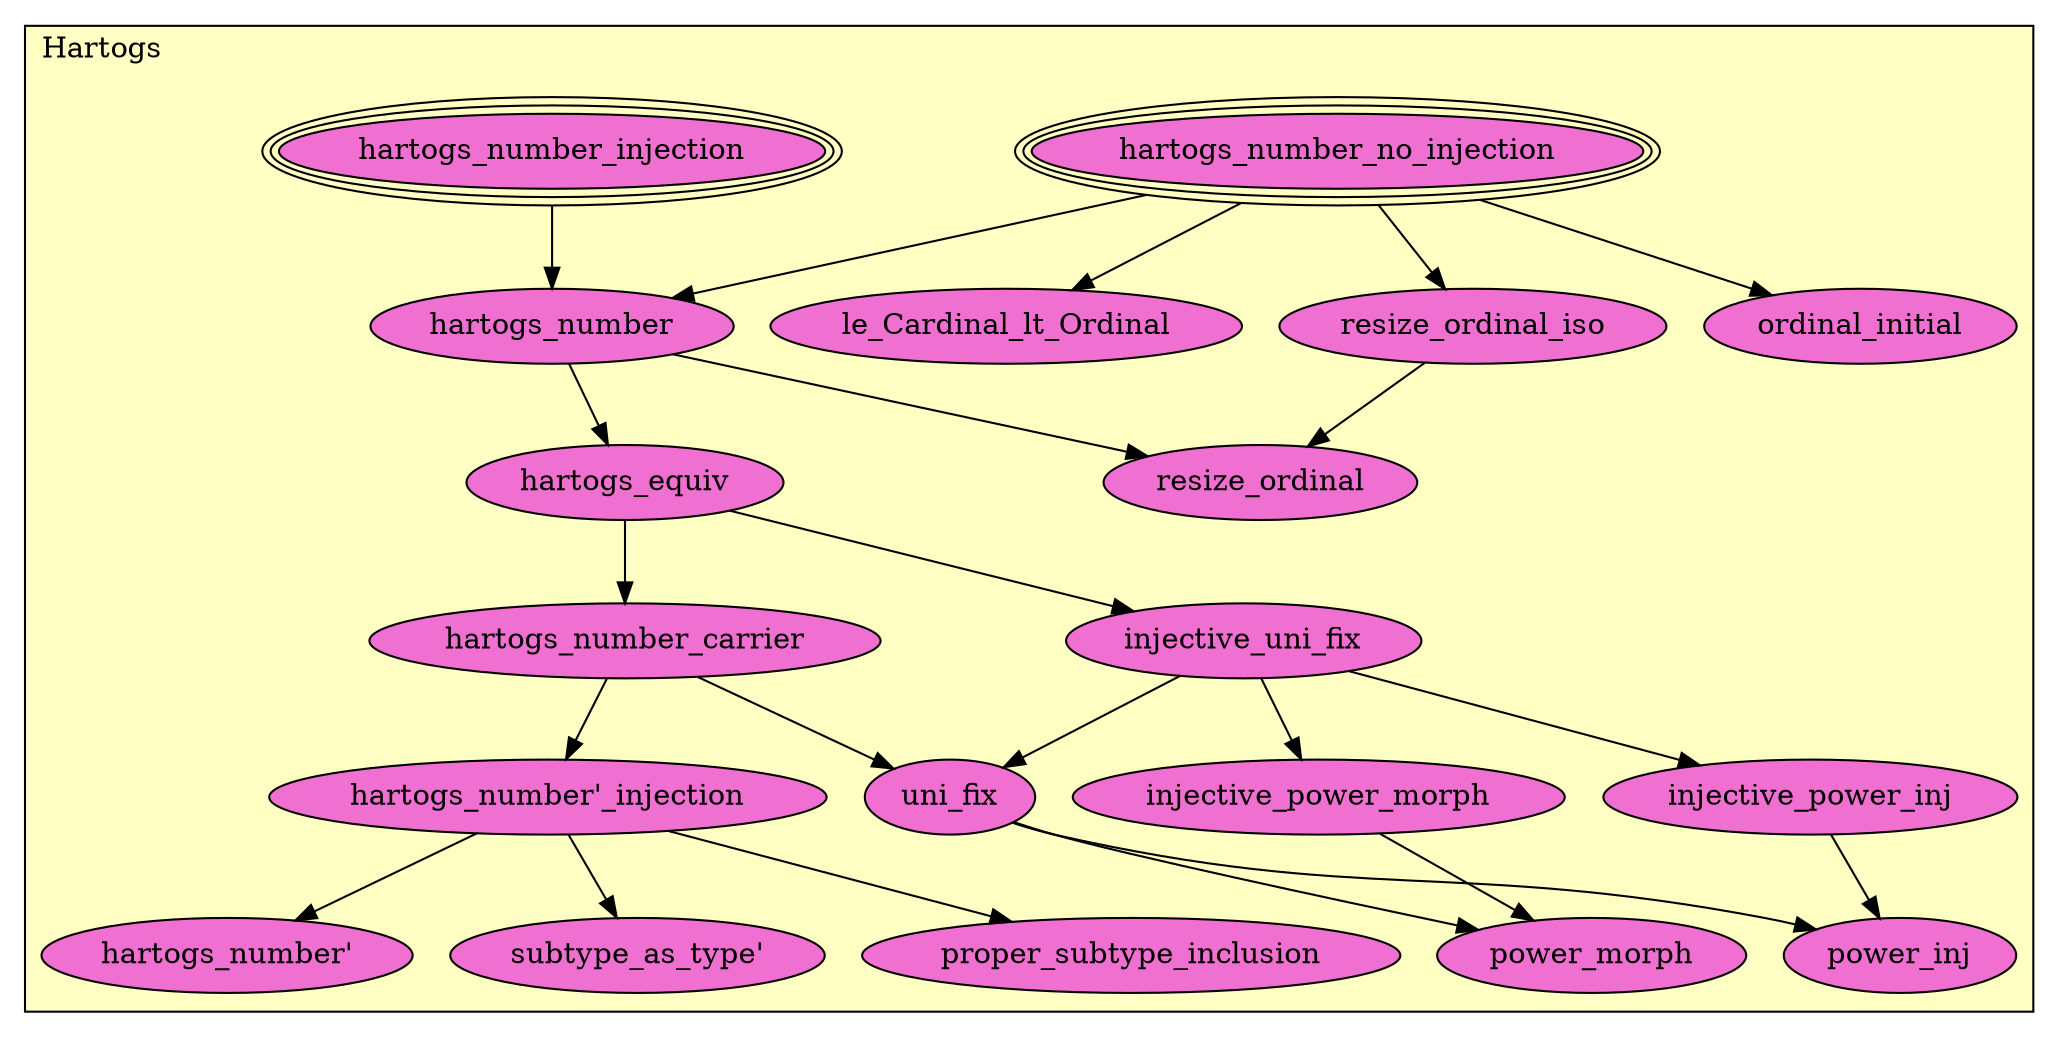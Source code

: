 digraph HoTT_Sets_Hartogs {
  graph [ratio=0.5]
  node [style=filled]
Hartogs_hartogs_number_no_injection [label="hartogs_number_no_injection", URL=<Hartogs.html#hartogs_number_no_injection>, peripheries=3, fillcolor="#F070D1"] ;
Hartogs_resize_ordinal_iso [label="resize_ordinal_iso", URL=<Hartogs.html#resize_ordinal_iso>, fillcolor="#F070D1"] ;
Hartogs_ordinal_initial [label="ordinal_initial", URL=<Hartogs.html#ordinal_initial>, fillcolor="#F070D1"] ;
Hartogs_hartogs_number_injection [label="hartogs_number_injection", URL=<Hartogs.html#hartogs_number_injection>, peripheries=3, fillcolor="#F070D1"] ;
Hartogs_hartogs_number [label="hartogs_number", URL=<Hartogs.html#hartogs_number>, fillcolor="#F070D1"] ;
Hartogs_resize_ordinal [label="resize_ordinal", URL=<Hartogs.html#resize_ordinal>, fillcolor="#F070D1"] ;
Hartogs_hartogs_equiv [label="hartogs_equiv", URL=<Hartogs.html#hartogs_equiv>, fillcolor="#F070D1"] ;
Hartogs_hartogs_number_carrier [label="hartogs_number_carrier", URL=<Hartogs.html#hartogs_number_carrier>, fillcolor="#F070D1"] ;
Hartogs_injective_uni_fix [label="injective_uni_fix", URL=<Hartogs.html#injective_uni_fix>, fillcolor="#F070D1"] ;
Hartogs_uni_fix [label="uni_fix", URL=<Hartogs.html#uni_fix>, fillcolor="#F070D1"] ;
Hartogs_injective_power_morph [label="injective_power_morph", URL=<Hartogs.html#injective_power_morph>, fillcolor="#F070D1"] ;
Hartogs_power_morph [label="power_morph", URL=<Hartogs.html#power_morph>, fillcolor="#F070D1"] ;
Hartogs_injective_power_inj [label="injective_power_inj", URL=<Hartogs.html#injective_power_inj>, fillcolor="#F070D1"] ;
Hartogs_power_inj [label="power_inj", URL=<Hartogs.html#power_inj>, fillcolor="#F070D1"] ;
Hartogs_hartogs_number__injection [label="hartogs_number'_injection", URL=<Hartogs.html#hartogs_number'_injection>, fillcolor="#F070D1"] ;
Hartogs_subtype_as_type_ [label="subtype_as_type'", URL=<Hartogs.html#subtype_as_type'>, fillcolor="#F070D1"] ;
Hartogs_proper_subtype_inclusion [label="proper_subtype_inclusion", URL=<Hartogs.html#proper_subtype_inclusion>, fillcolor="#F070D1"] ;
Hartogs_hartogs_number_ [label="hartogs_number'", URL=<Hartogs.html#hartogs_number'>, fillcolor="#F070D1"] ;
Hartogs_le_Cardinal_lt_Ordinal [label="le_Cardinal_lt_Ordinal", URL=<Hartogs.html#le_Cardinal_lt_Ordinal>, fillcolor="#F070D1"] ;
  Hartogs_hartogs_number_no_injection -> Hartogs_resize_ordinal_iso [] ;
  Hartogs_hartogs_number_no_injection -> Hartogs_ordinal_initial [] ;
  Hartogs_hartogs_number_no_injection -> Hartogs_hartogs_number [] ;
  Hartogs_hartogs_number_no_injection -> Hartogs_le_Cardinal_lt_Ordinal [] ;
  Hartogs_resize_ordinal_iso -> Hartogs_resize_ordinal [] ;
  Hartogs_hartogs_number_injection -> Hartogs_hartogs_number [] ;
  Hartogs_hartogs_number -> Hartogs_resize_ordinal [] ;
  Hartogs_hartogs_number -> Hartogs_hartogs_equiv [] ;
  Hartogs_hartogs_equiv -> Hartogs_hartogs_number_carrier [] ;
  Hartogs_hartogs_equiv -> Hartogs_injective_uni_fix [] ;
  Hartogs_hartogs_number_carrier -> Hartogs_uni_fix [] ;
  Hartogs_hartogs_number_carrier -> Hartogs_hartogs_number__injection [] ;
  Hartogs_injective_uni_fix -> Hartogs_uni_fix [] ;
  Hartogs_injective_uni_fix -> Hartogs_injective_power_morph [] ;
  Hartogs_injective_uni_fix -> Hartogs_injective_power_inj [] ;
  Hartogs_uni_fix -> Hartogs_power_morph [] ;
  Hartogs_uni_fix -> Hartogs_power_inj [] ;
  Hartogs_injective_power_morph -> Hartogs_power_morph [] ;
  Hartogs_injective_power_inj -> Hartogs_power_inj [] ;
  Hartogs_hartogs_number__injection -> Hartogs_subtype_as_type_ [] ;
  Hartogs_hartogs_number__injection -> Hartogs_proper_subtype_inclusion [] ;
  Hartogs_hartogs_number__injection -> Hartogs_hartogs_number_ [] ;
subgraph cluster_Hartogs { label="Hartogs"; fillcolor="#FFFFC3"; labeljust=l; style=filled 
Hartogs_le_Cardinal_lt_Ordinal; Hartogs_hartogs_number_; Hartogs_proper_subtype_inclusion; Hartogs_subtype_as_type_; Hartogs_hartogs_number__injection; Hartogs_power_inj; Hartogs_injective_power_inj; Hartogs_power_morph; Hartogs_injective_power_morph; Hartogs_uni_fix; Hartogs_injective_uni_fix; Hartogs_hartogs_number_carrier; Hartogs_hartogs_equiv; Hartogs_resize_ordinal; Hartogs_hartogs_number; Hartogs_hartogs_number_injection; Hartogs_ordinal_initial; Hartogs_resize_ordinal_iso; Hartogs_hartogs_number_no_injection; };
} /* END */
